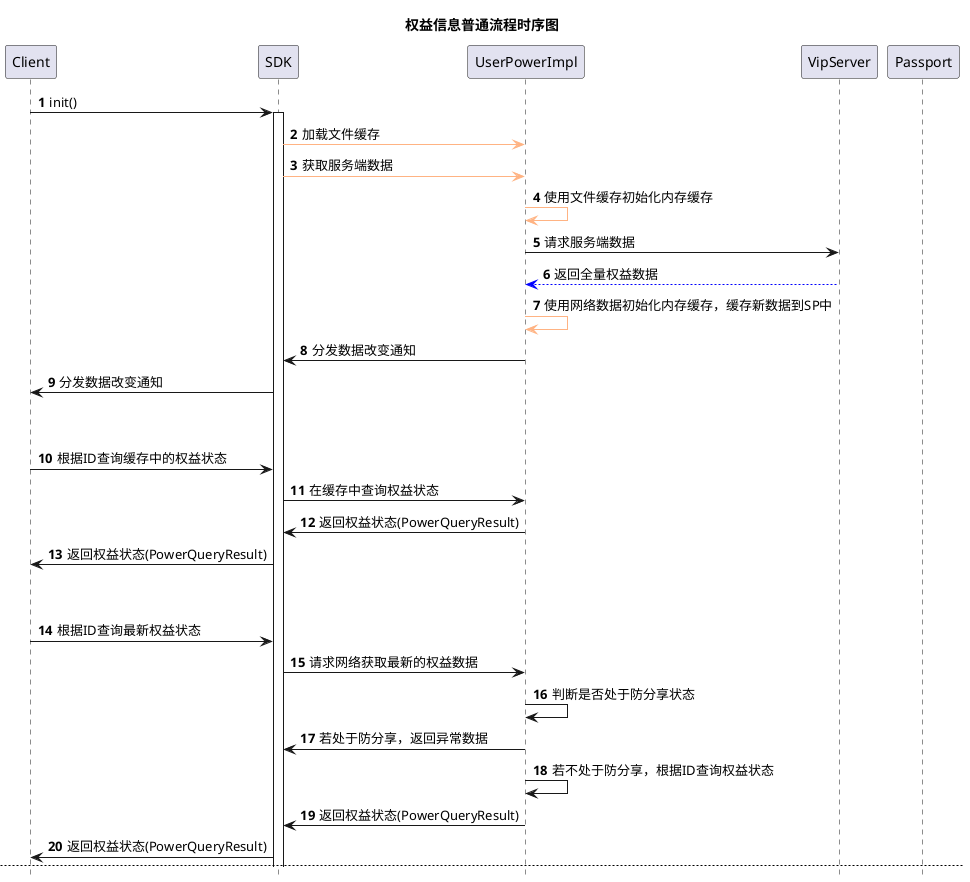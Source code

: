 @startuml
autonumber
hide footbox
title 权益信息普通流程时序图

Client -> SDK: init()
activate SDK
SDK [#FFB383]-> UserPowerImpl:  加载文件缓存
SDK [#FFB383]-> UserPowerImpl:  获取服务端数据
UserPowerImpl [#FFB383]-> UserPowerImpl: 使用文件缓存初始化内存缓存
UserPowerImpl -> VipServer: 请求服务端数据
UserPowerImpl <--[#0000FF] VipServer: 返回全量权益数据
UserPowerImpl [#FFB383]-> UserPowerImpl : 使用网络数据初始化内存缓存，缓存新数据到SP中
UserPowerImpl -> SDK: 分发数据改变通知
SDK -> Client: 分发数据改变通知

||45||

Client -> SDK: 根据ID查询缓存中的权益状态
SDK -> UserPowerImpl: 在缓存中查询权益状态
UserPowerImpl -> SDK: 返回权益状态(PowerQueryResult)
SDK -> Client: 返回权益状态(PowerQueryResult)

||45||

Client -> SDK: 根据ID查询最新权益状态
SDK -> UserPowerImpl: 请求网络获取最新的权益数据
UserPowerImpl -> UserPowerImpl : 判断是否处于防分享状态
UserPowerImpl -> SDK: 若处于防分享，返回异常数据
UserPowerImpl -> UserPowerImpl: 若不处于防分享，根据ID查询权益状态
UserPowerImpl -> SDK: 返回权益状态(PowerQueryResult)
SDK -> Client: 返回权益状态(PowerQueryResult)

newpage


Passport -> SDK: 用户退出
SDK [#FFB383]-> SDK: 清除内存数据
SDK -> Client: 分发权益变化通知

newpage


Passport -> SDK: 用户登录
SDK [#FFB383]-> UserPowerImpl: 清除缓存数据
UserPowerImpl -> VipServer: 请求服务端数据
UserPowerImpl <--[#0000FF] VipServer: 返回全量数据
UserPowerImpl [#FFB383]-> UserPowerImpl: 更新数据到内存中


@enduml